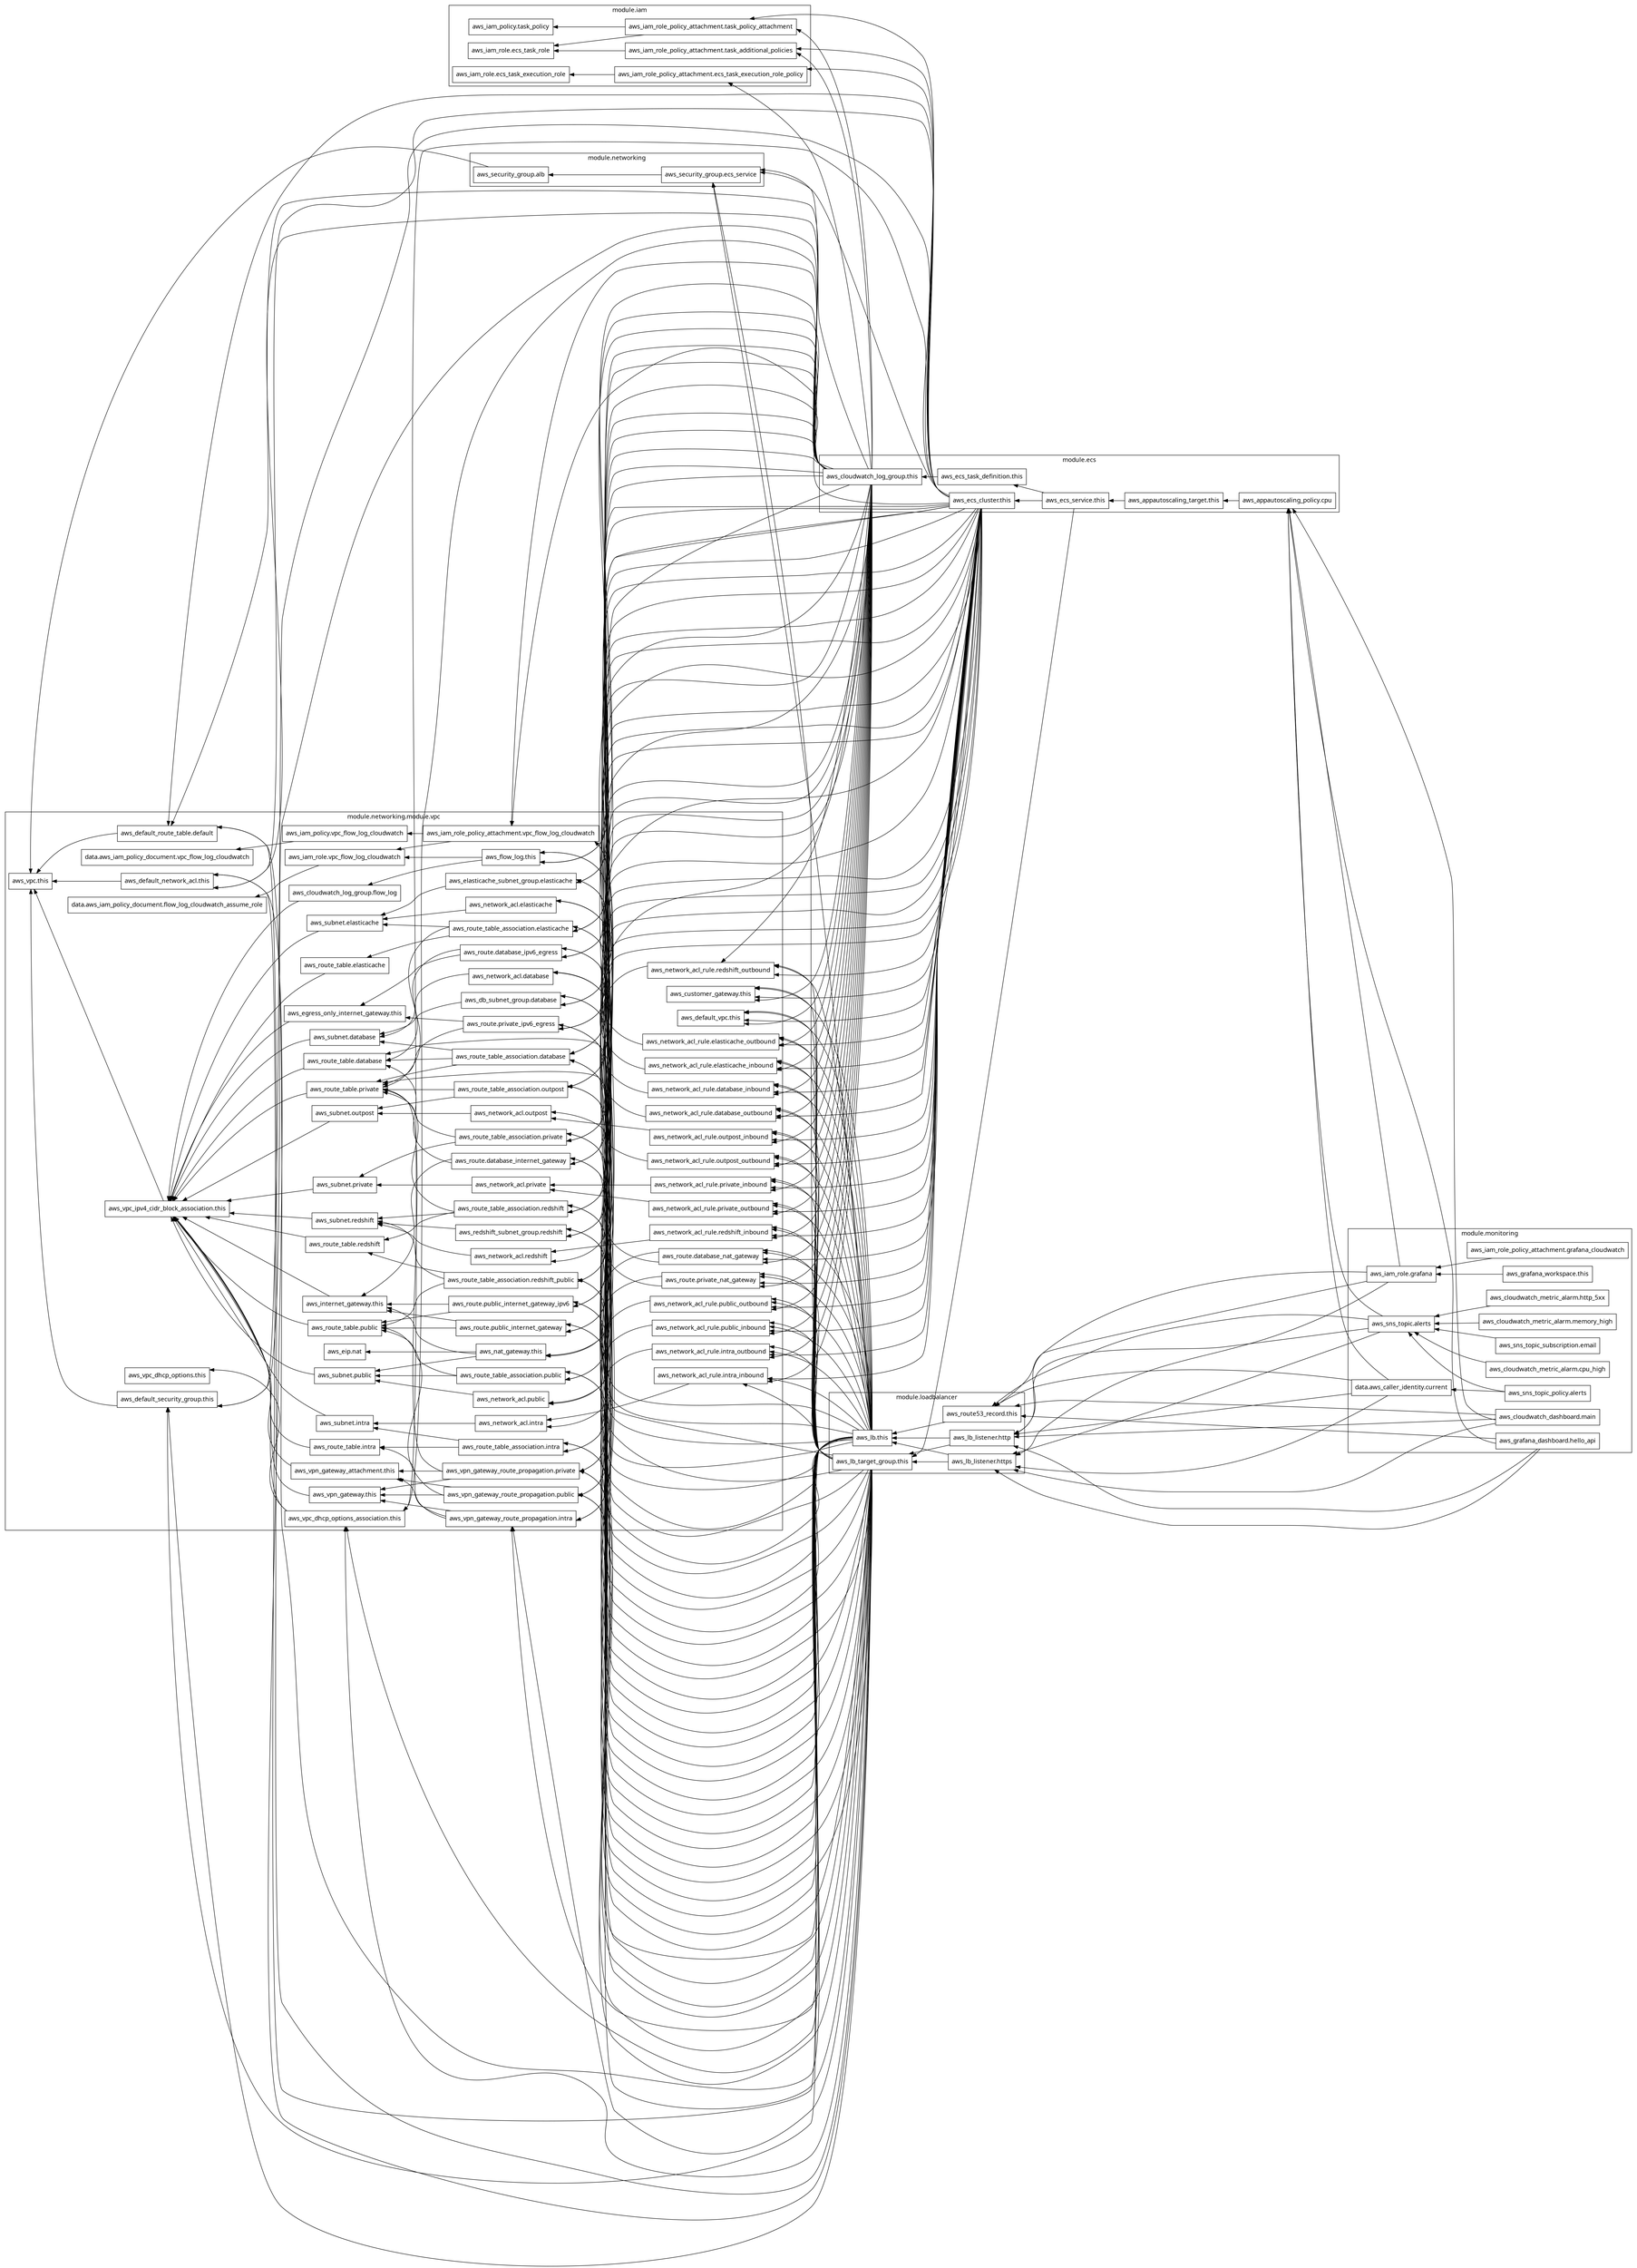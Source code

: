 digraph G {
  rankdir = "RL";
  node [shape = rect, fontname = "sans-serif"];
  subgraph "cluster_module.ecs" {
    label = "module.ecs"
    fontname = "sans-serif"
    "module.ecs.aws_appautoscaling_policy.cpu" [label="aws_appautoscaling_policy.cpu"];
    "module.ecs.aws_appautoscaling_target.this" [label="aws_appautoscaling_target.this"];
    "module.ecs.aws_cloudwatch_log_group.this" [label="aws_cloudwatch_log_group.this"];
    "module.ecs.aws_ecs_cluster.this" [label="aws_ecs_cluster.this"];
    "module.ecs.aws_ecs_service.this" [label="aws_ecs_service.this"];
    "module.ecs.aws_ecs_task_definition.this" [label="aws_ecs_task_definition.this"];
  }
  subgraph "cluster_module.iam" {
    label = "module.iam"
    fontname = "sans-serif"
    "module.iam.aws_iam_policy.task_policy" [label="aws_iam_policy.task_policy"];
    "module.iam.aws_iam_role.ecs_task_execution_role" [label="aws_iam_role.ecs_task_execution_role"];
    "module.iam.aws_iam_role.ecs_task_role" [label="aws_iam_role.ecs_task_role"];
    "module.iam.aws_iam_role_policy_attachment.ecs_task_execution_role_policy" [label="aws_iam_role_policy_attachment.ecs_task_execution_role_policy"];
    "module.iam.aws_iam_role_policy_attachment.task_additional_policies" [label="aws_iam_role_policy_attachment.task_additional_policies"];
    "module.iam.aws_iam_role_policy_attachment.task_policy_attachment" [label="aws_iam_role_policy_attachment.task_policy_attachment"];
  }
  subgraph "cluster_module.loadbalancer" {
    label = "module.loadbalancer"
    fontname = "sans-serif"
    "module.loadbalancer.aws_lb.this" [label="aws_lb.this"];
    "module.loadbalancer.aws_lb_listener.http" [label="aws_lb_listener.http"];
    "module.loadbalancer.aws_lb_listener.https" [label="aws_lb_listener.https"];
    "module.loadbalancer.aws_lb_target_group.this" [label="aws_lb_target_group.this"];
    "module.loadbalancer.aws_route53_record.this" [label="aws_route53_record.this"];
  }
  subgraph "cluster_module.monitoring" {
    label = "module.monitoring"
    fontname = "sans-serif"
    "module.monitoring.data.aws_caller_identity.current" [label="data.aws_caller_identity.current"];
    "module.monitoring.aws_cloudwatch_dashboard.main" [label="aws_cloudwatch_dashboard.main"];
    "module.monitoring.aws_cloudwatch_metric_alarm.cpu_high" [label="aws_cloudwatch_metric_alarm.cpu_high"];
    "module.monitoring.aws_cloudwatch_metric_alarm.http_5xx" [label="aws_cloudwatch_metric_alarm.http_5xx"];
    "module.monitoring.aws_cloudwatch_metric_alarm.memory_high" [label="aws_cloudwatch_metric_alarm.memory_high"];
    "module.monitoring.aws_grafana_dashboard.hello_api" [label="aws_grafana_dashboard.hello_api"];
    "module.monitoring.aws_grafana_workspace.this" [label="aws_grafana_workspace.this"];
    "module.monitoring.aws_iam_role.grafana" [label="aws_iam_role.grafana"];
    "module.monitoring.aws_iam_role_policy_attachment.grafana_cloudwatch" [label="aws_iam_role_policy_attachment.grafana_cloudwatch"];
    "module.monitoring.aws_sns_topic.alerts" [label="aws_sns_topic.alerts"];
    "module.monitoring.aws_sns_topic_policy.alerts" [label="aws_sns_topic_policy.alerts"];
    "module.monitoring.aws_sns_topic_subscription.email" [label="aws_sns_topic_subscription.email"];
  }
  subgraph "cluster_module.networking" {
    label = "module.networking"
    fontname = "sans-serif"
    "module.networking.aws_security_group.alb" [label="aws_security_group.alb"];
    "module.networking.aws_security_group.ecs_service" [label="aws_security_group.ecs_service"];
  }
  subgraph "cluster_module.networking.module.vpc" {
    label = "module.networking.module.vpc"
    fontname = "sans-serif"
    "module.networking.module.vpc.data.aws_iam_policy_document.flow_log_cloudwatch_assume_role" [label="data.aws_iam_policy_document.flow_log_cloudwatch_assume_role"];
    "module.networking.module.vpc.data.aws_iam_policy_document.vpc_flow_log_cloudwatch" [label="data.aws_iam_policy_document.vpc_flow_log_cloudwatch"];
    "module.networking.module.vpc.aws_cloudwatch_log_group.flow_log" [label="aws_cloudwatch_log_group.flow_log"];
    "module.networking.module.vpc.aws_customer_gateway.this" [label="aws_customer_gateway.this"];
    "module.networking.module.vpc.aws_db_subnet_group.database" [label="aws_db_subnet_group.database"];
    "module.networking.module.vpc.aws_default_network_acl.this" [label="aws_default_network_acl.this"];
    "module.networking.module.vpc.aws_default_route_table.default" [label="aws_default_route_table.default"];
    "module.networking.module.vpc.aws_default_security_group.this" [label="aws_default_security_group.this"];
    "module.networking.module.vpc.aws_default_vpc.this" [label="aws_default_vpc.this"];
    "module.networking.module.vpc.aws_egress_only_internet_gateway.this" [label="aws_egress_only_internet_gateway.this"];
    "module.networking.module.vpc.aws_eip.nat" [label="aws_eip.nat"];
    "module.networking.module.vpc.aws_elasticache_subnet_group.elasticache" [label="aws_elasticache_subnet_group.elasticache"];
    "module.networking.module.vpc.aws_flow_log.this" [label="aws_flow_log.this"];
    "module.networking.module.vpc.aws_iam_policy.vpc_flow_log_cloudwatch" [label="aws_iam_policy.vpc_flow_log_cloudwatch"];
    "module.networking.module.vpc.aws_iam_role.vpc_flow_log_cloudwatch" [label="aws_iam_role.vpc_flow_log_cloudwatch"];
    "module.networking.module.vpc.aws_iam_role_policy_attachment.vpc_flow_log_cloudwatch" [label="aws_iam_role_policy_attachment.vpc_flow_log_cloudwatch"];
    "module.networking.module.vpc.aws_internet_gateway.this" [label="aws_internet_gateway.this"];
    "module.networking.module.vpc.aws_nat_gateway.this" [label="aws_nat_gateway.this"];
    "module.networking.module.vpc.aws_network_acl.database" [label="aws_network_acl.database"];
    "module.networking.module.vpc.aws_network_acl.elasticache" [label="aws_network_acl.elasticache"];
    "module.networking.module.vpc.aws_network_acl.intra" [label="aws_network_acl.intra"];
    "module.networking.module.vpc.aws_network_acl.outpost" [label="aws_network_acl.outpost"];
    "module.networking.module.vpc.aws_network_acl.private" [label="aws_network_acl.private"];
    "module.networking.module.vpc.aws_network_acl.public" [label="aws_network_acl.public"];
    "module.networking.module.vpc.aws_network_acl.redshift" [label="aws_network_acl.redshift"];
    "module.networking.module.vpc.aws_network_acl_rule.database_inbound" [label="aws_network_acl_rule.database_inbound"];
    "module.networking.module.vpc.aws_network_acl_rule.database_outbound" [label="aws_network_acl_rule.database_outbound"];
    "module.networking.module.vpc.aws_network_acl_rule.elasticache_inbound" [label="aws_network_acl_rule.elasticache_inbound"];
    "module.networking.module.vpc.aws_network_acl_rule.elasticache_outbound" [label="aws_network_acl_rule.elasticache_outbound"];
    "module.networking.module.vpc.aws_network_acl_rule.intra_inbound" [label="aws_network_acl_rule.intra_inbound"];
    "module.networking.module.vpc.aws_network_acl_rule.intra_outbound" [label="aws_network_acl_rule.intra_outbound"];
    "module.networking.module.vpc.aws_network_acl_rule.outpost_inbound" [label="aws_network_acl_rule.outpost_inbound"];
    "module.networking.module.vpc.aws_network_acl_rule.outpost_outbound" [label="aws_network_acl_rule.outpost_outbound"];
    "module.networking.module.vpc.aws_network_acl_rule.private_inbound" [label="aws_network_acl_rule.private_inbound"];
    "module.networking.module.vpc.aws_network_acl_rule.private_outbound" [label="aws_network_acl_rule.private_outbound"];
    "module.networking.module.vpc.aws_network_acl_rule.public_inbound" [label="aws_network_acl_rule.public_inbound"];
    "module.networking.module.vpc.aws_network_acl_rule.public_outbound" [label="aws_network_acl_rule.public_outbound"];
    "module.networking.module.vpc.aws_network_acl_rule.redshift_inbound" [label="aws_network_acl_rule.redshift_inbound"];
    "module.networking.module.vpc.aws_network_acl_rule.redshift_outbound" [label="aws_network_acl_rule.redshift_outbound"];
    "module.networking.module.vpc.aws_redshift_subnet_group.redshift" [label="aws_redshift_subnet_group.redshift"];
    "module.networking.module.vpc.aws_route.database_internet_gateway" [label="aws_route.database_internet_gateway"];
    "module.networking.module.vpc.aws_route.database_ipv6_egress" [label="aws_route.database_ipv6_egress"];
    "module.networking.module.vpc.aws_route.database_nat_gateway" [label="aws_route.database_nat_gateway"];
    "module.networking.module.vpc.aws_route.private_ipv6_egress" [label="aws_route.private_ipv6_egress"];
    "module.networking.module.vpc.aws_route.private_nat_gateway" [label="aws_route.private_nat_gateway"];
    "module.networking.module.vpc.aws_route.public_internet_gateway" [label="aws_route.public_internet_gateway"];
    "module.networking.module.vpc.aws_route.public_internet_gateway_ipv6" [label="aws_route.public_internet_gateway_ipv6"];
    "module.networking.module.vpc.aws_route_table.database" [label="aws_route_table.database"];
    "module.networking.module.vpc.aws_route_table.elasticache" [label="aws_route_table.elasticache"];
    "module.networking.module.vpc.aws_route_table.intra" [label="aws_route_table.intra"];
    "module.networking.module.vpc.aws_route_table.private" [label="aws_route_table.private"];
    "module.networking.module.vpc.aws_route_table.public" [label="aws_route_table.public"];
    "module.networking.module.vpc.aws_route_table.redshift" [label="aws_route_table.redshift"];
    "module.networking.module.vpc.aws_route_table_association.database" [label="aws_route_table_association.database"];
    "module.networking.module.vpc.aws_route_table_association.elasticache" [label="aws_route_table_association.elasticache"];
    "module.networking.module.vpc.aws_route_table_association.intra" [label="aws_route_table_association.intra"];
    "module.networking.module.vpc.aws_route_table_association.outpost" [label="aws_route_table_association.outpost"];
    "module.networking.module.vpc.aws_route_table_association.private" [label="aws_route_table_association.private"];
    "module.networking.module.vpc.aws_route_table_association.public" [label="aws_route_table_association.public"];
    "module.networking.module.vpc.aws_route_table_association.redshift" [label="aws_route_table_association.redshift"];
    "module.networking.module.vpc.aws_route_table_association.redshift_public" [label="aws_route_table_association.redshift_public"];
    "module.networking.module.vpc.aws_subnet.database" [label="aws_subnet.database"];
    "module.networking.module.vpc.aws_subnet.elasticache" [label="aws_subnet.elasticache"];
    "module.networking.module.vpc.aws_subnet.intra" [label="aws_subnet.intra"];
    "module.networking.module.vpc.aws_subnet.outpost" [label="aws_subnet.outpost"];
    "module.networking.module.vpc.aws_subnet.private" [label="aws_subnet.private"];
    "module.networking.module.vpc.aws_subnet.public" [label="aws_subnet.public"];
    "module.networking.module.vpc.aws_subnet.redshift" [label="aws_subnet.redshift"];
    "module.networking.module.vpc.aws_vpc.this" [label="aws_vpc.this"];
    "module.networking.module.vpc.aws_vpc_dhcp_options.this" [label="aws_vpc_dhcp_options.this"];
    "module.networking.module.vpc.aws_vpc_dhcp_options_association.this" [label="aws_vpc_dhcp_options_association.this"];
    "module.networking.module.vpc.aws_vpc_ipv4_cidr_block_association.this" [label="aws_vpc_ipv4_cidr_block_association.this"];
    "module.networking.module.vpc.aws_vpn_gateway.this" [label="aws_vpn_gateway.this"];
    "module.networking.module.vpc.aws_vpn_gateway_attachment.this" [label="aws_vpn_gateway_attachment.this"];
    "module.networking.module.vpc.aws_vpn_gateway_route_propagation.intra" [label="aws_vpn_gateway_route_propagation.intra"];
    "module.networking.module.vpc.aws_vpn_gateway_route_propagation.private" [label="aws_vpn_gateway_route_propagation.private"];
    "module.networking.module.vpc.aws_vpn_gateway_route_propagation.public" [label="aws_vpn_gateway_route_propagation.public"];
  }
  "module.ecs.aws_appautoscaling_policy.cpu" -> "module.ecs.aws_appautoscaling_target.this";
  "module.ecs.aws_appautoscaling_target.this" -> "module.ecs.aws_ecs_service.this";
  "module.ecs.aws_cloudwatch_log_group.this" -> "module.iam.aws_iam_role_policy_attachment.ecs_task_execution_role_policy";
  "module.ecs.aws_cloudwatch_log_group.this" -> "module.iam.aws_iam_role_policy_attachment.task_additional_policies";
  "module.ecs.aws_cloudwatch_log_group.this" -> "module.iam.aws_iam_role_policy_attachment.task_policy_attachment";
  "module.ecs.aws_cloudwatch_log_group.this" -> "module.networking.aws_security_group.ecs_service";
  "module.ecs.aws_cloudwatch_log_group.this" -> "module.networking.module.vpc.aws_customer_gateway.this";
  "module.ecs.aws_cloudwatch_log_group.this" -> "module.networking.module.vpc.aws_db_subnet_group.database";
  "module.ecs.aws_cloudwatch_log_group.this" -> "module.networking.module.vpc.aws_default_network_acl.this";
  "module.ecs.aws_cloudwatch_log_group.this" -> "module.networking.module.vpc.aws_default_route_table.default";
  "module.ecs.aws_cloudwatch_log_group.this" -> "module.networking.module.vpc.aws_default_security_group.this";
  "module.ecs.aws_cloudwatch_log_group.this" -> "module.networking.module.vpc.aws_default_vpc.this";
  "module.ecs.aws_cloudwatch_log_group.this" -> "module.networking.module.vpc.aws_elasticache_subnet_group.elasticache";
  "module.ecs.aws_cloudwatch_log_group.this" -> "module.networking.module.vpc.aws_flow_log.this";
  "module.ecs.aws_cloudwatch_log_group.this" -> "module.networking.module.vpc.aws_iam_role_policy_attachment.vpc_flow_log_cloudwatch";
  "module.ecs.aws_cloudwatch_log_group.this" -> "module.networking.module.vpc.aws_network_acl_rule.database_inbound";
  "module.ecs.aws_cloudwatch_log_group.this" -> "module.networking.module.vpc.aws_network_acl_rule.database_outbound";
  "module.ecs.aws_cloudwatch_log_group.this" -> "module.networking.module.vpc.aws_network_acl_rule.elasticache_inbound";
  "module.ecs.aws_cloudwatch_log_group.this" -> "module.networking.module.vpc.aws_network_acl_rule.elasticache_outbound";
  "module.ecs.aws_cloudwatch_log_group.this" -> "module.networking.module.vpc.aws_network_acl_rule.intra_inbound";
  "module.ecs.aws_cloudwatch_log_group.this" -> "module.networking.module.vpc.aws_network_acl_rule.intra_outbound";
  "module.ecs.aws_cloudwatch_log_group.this" -> "module.networking.module.vpc.aws_network_acl_rule.outpost_inbound";
  "module.ecs.aws_cloudwatch_log_group.this" -> "module.networking.module.vpc.aws_network_acl_rule.outpost_outbound";
  "module.ecs.aws_cloudwatch_log_group.this" -> "module.networking.module.vpc.aws_network_acl_rule.private_inbound";
  "module.ecs.aws_cloudwatch_log_group.this" -> "module.networking.module.vpc.aws_network_acl_rule.private_outbound";
  "module.ecs.aws_cloudwatch_log_group.this" -> "module.networking.module.vpc.aws_network_acl_rule.public_inbound";
  "module.ecs.aws_cloudwatch_log_group.this" -> "module.networking.module.vpc.aws_network_acl_rule.public_outbound";
  "module.ecs.aws_cloudwatch_log_group.this" -> "module.networking.module.vpc.aws_network_acl_rule.redshift_inbound";
  "module.ecs.aws_cloudwatch_log_group.this" -> "module.networking.module.vpc.aws_network_acl_rule.redshift_outbound";
  "module.ecs.aws_cloudwatch_log_group.this" -> "module.networking.module.vpc.aws_redshift_subnet_group.redshift";
  "module.ecs.aws_cloudwatch_log_group.this" -> "module.networking.module.vpc.aws_route.database_internet_gateway";
  "module.ecs.aws_cloudwatch_log_group.this" -> "module.networking.module.vpc.aws_route.database_ipv6_egress";
  "module.ecs.aws_cloudwatch_log_group.this" -> "module.networking.module.vpc.aws_route.database_nat_gateway";
  "module.ecs.aws_cloudwatch_log_group.this" -> "module.networking.module.vpc.aws_route.private_ipv6_egress";
  "module.ecs.aws_cloudwatch_log_group.this" -> "module.networking.module.vpc.aws_route.private_nat_gateway";
  "module.ecs.aws_cloudwatch_log_group.this" -> "module.networking.module.vpc.aws_route.public_internet_gateway";
  "module.ecs.aws_cloudwatch_log_group.this" -> "module.networking.module.vpc.aws_route.public_internet_gateway_ipv6";
  "module.ecs.aws_cloudwatch_log_group.this" -> "module.networking.module.vpc.aws_route_table_association.database";
  "module.ecs.aws_cloudwatch_log_group.this" -> "module.networking.module.vpc.aws_route_table_association.elasticache";
  "module.ecs.aws_cloudwatch_log_group.this" -> "module.networking.module.vpc.aws_route_table_association.intra";
  "module.ecs.aws_cloudwatch_log_group.this" -> "module.networking.module.vpc.aws_route_table_association.outpost";
  "module.ecs.aws_cloudwatch_log_group.this" -> "module.networking.module.vpc.aws_route_table_association.private";
  "module.ecs.aws_cloudwatch_log_group.this" -> "module.networking.module.vpc.aws_route_table_association.public";
  "module.ecs.aws_cloudwatch_log_group.this" -> "module.networking.module.vpc.aws_route_table_association.redshift";
  "module.ecs.aws_cloudwatch_log_group.this" -> "module.networking.module.vpc.aws_route_table_association.redshift_public";
  "module.ecs.aws_cloudwatch_log_group.this" -> "module.networking.module.vpc.aws_vpc_dhcp_options_association.this";
  "module.ecs.aws_cloudwatch_log_group.this" -> "module.networking.module.vpc.aws_vpn_gateway_route_propagation.intra";
  "module.ecs.aws_cloudwatch_log_group.this" -> "module.networking.module.vpc.aws_vpn_gateway_route_propagation.private";
  "module.ecs.aws_cloudwatch_log_group.this" -> "module.networking.module.vpc.aws_vpn_gateway_route_propagation.public";
  "module.ecs.aws_ecs_cluster.this" -> "module.iam.aws_iam_role_policy_attachment.ecs_task_execution_role_policy";
  "module.ecs.aws_ecs_cluster.this" -> "module.iam.aws_iam_role_policy_attachment.task_additional_policies";
  "module.ecs.aws_ecs_cluster.this" -> "module.iam.aws_iam_role_policy_attachment.task_policy_attachment";
  "module.ecs.aws_ecs_cluster.this" -> "module.networking.aws_security_group.ecs_service";
  "module.ecs.aws_ecs_cluster.this" -> "module.networking.module.vpc.aws_customer_gateway.this";
  "module.ecs.aws_ecs_cluster.this" -> "module.networking.module.vpc.aws_db_subnet_group.database";
  "module.ecs.aws_ecs_cluster.this" -> "module.networking.module.vpc.aws_default_network_acl.this";
  "module.ecs.aws_ecs_cluster.this" -> "module.networking.module.vpc.aws_default_route_table.default";
  "module.ecs.aws_ecs_cluster.this" -> "module.networking.module.vpc.aws_default_security_group.this";
  "module.ecs.aws_ecs_cluster.this" -> "module.networking.module.vpc.aws_default_vpc.this";
  "module.ecs.aws_ecs_cluster.this" -> "module.networking.module.vpc.aws_elasticache_subnet_group.elasticache";
  "module.ecs.aws_ecs_cluster.this" -> "module.networking.module.vpc.aws_flow_log.this";
  "module.ecs.aws_ecs_cluster.this" -> "module.networking.module.vpc.aws_iam_role_policy_attachment.vpc_flow_log_cloudwatch";
  "module.ecs.aws_ecs_cluster.this" -> "module.networking.module.vpc.aws_network_acl_rule.database_inbound";
  "module.ecs.aws_ecs_cluster.this" -> "module.networking.module.vpc.aws_network_acl_rule.database_outbound";
  "module.ecs.aws_ecs_cluster.this" -> "module.networking.module.vpc.aws_network_acl_rule.elasticache_inbound";
  "module.ecs.aws_ecs_cluster.this" -> "module.networking.module.vpc.aws_network_acl_rule.elasticache_outbound";
  "module.ecs.aws_ecs_cluster.this" -> "module.networking.module.vpc.aws_network_acl_rule.intra_inbound";
  "module.ecs.aws_ecs_cluster.this" -> "module.networking.module.vpc.aws_network_acl_rule.intra_outbound";
  "module.ecs.aws_ecs_cluster.this" -> "module.networking.module.vpc.aws_network_acl_rule.outpost_inbound";
  "module.ecs.aws_ecs_cluster.this" -> "module.networking.module.vpc.aws_network_acl_rule.outpost_outbound";
  "module.ecs.aws_ecs_cluster.this" -> "module.networking.module.vpc.aws_network_acl_rule.private_inbound";
  "module.ecs.aws_ecs_cluster.this" -> "module.networking.module.vpc.aws_network_acl_rule.private_outbound";
  "module.ecs.aws_ecs_cluster.this" -> "module.networking.module.vpc.aws_network_acl_rule.public_inbound";
  "module.ecs.aws_ecs_cluster.this" -> "module.networking.module.vpc.aws_network_acl_rule.public_outbound";
  "module.ecs.aws_ecs_cluster.this" -> "module.networking.module.vpc.aws_network_acl_rule.redshift_inbound";
  "module.ecs.aws_ecs_cluster.this" -> "module.networking.module.vpc.aws_network_acl_rule.redshift_outbound";
  "module.ecs.aws_ecs_cluster.this" -> "module.networking.module.vpc.aws_redshift_subnet_group.redshift";
  "module.ecs.aws_ecs_cluster.this" -> "module.networking.module.vpc.aws_route.database_internet_gateway";
  "module.ecs.aws_ecs_cluster.this" -> "module.networking.module.vpc.aws_route.database_ipv6_egress";
  "module.ecs.aws_ecs_cluster.this" -> "module.networking.module.vpc.aws_route.database_nat_gateway";
  "module.ecs.aws_ecs_cluster.this" -> "module.networking.module.vpc.aws_route.private_ipv6_egress";
  "module.ecs.aws_ecs_cluster.this" -> "module.networking.module.vpc.aws_route.private_nat_gateway";
  "module.ecs.aws_ecs_cluster.this" -> "module.networking.module.vpc.aws_route.public_internet_gateway";
  "module.ecs.aws_ecs_cluster.this" -> "module.networking.module.vpc.aws_route.public_internet_gateway_ipv6";
  "module.ecs.aws_ecs_cluster.this" -> "module.networking.module.vpc.aws_route_table_association.database";
  "module.ecs.aws_ecs_cluster.this" -> "module.networking.module.vpc.aws_route_table_association.elasticache";
  "module.ecs.aws_ecs_cluster.this" -> "module.networking.module.vpc.aws_route_table_association.intra";
  "module.ecs.aws_ecs_cluster.this" -> "module.networking.module.vpc.aws_route_table_association.outpost";
  "module.ecs.aws_ecs_cluster.this" -> "module.networking.module.vpc.aws_route_table_association.private";
  "module.ecs.aws_ecs_cluster.this" -> "module.networking.module.vpc.aws_route_table_association.public";
  "module.ecs.aws_ecs_cluster.this" -> "module.networking.module.vpc.aws_route_table_association.redshift";
  "module.ecs.aws_ecs_cluster.this" -> "module.networking.module.vpc.aws_route_table_association.redshift_public";
  "module.ecs.aws_ecs_cluster.this" -> "module.networking.module.vpc.aws_vpc_dhcp_options_association.this";
  "module.ecs.aws_ecs_cluster.this" -> "module.networking.module.vpc.aws_vpn_gateway_route_propagation.intra";
  "module.ecs.aws_ecs_cluster.this" -> "module.networking.module.vpc.aws_vpn_gateway_route_propagation.private";
  "module.ecs.aws_ecs_cluster.this" -> "module.networking.module.vpc.aws_vpn_gateway_route_propagation.public";
  "module.ecs.aws_ecs_service.this" -> "module.ecs.aws_ecs_cluster.this";
  "module.ecs.aws_ecs_service.this" -> "module.ecs.aws_ecs_task_definition.this";
  "module.ecs.aws_ecs_service.this" -> "module.loadbalancer.aws_lb_target_group.this";
  "module.ecs.aws_ecs_task_definition.this" -> "module.ecs.aws_cloudwatch_log_group.this";
  "module.iam.aws_iam_role_policy_attachment.ecs_task_execution_role_policy" -> "module.iam.aws_iam_role.ecs_task_execution_role";
  "module.iam.aws_iam_role_policy_attachment.task_additional_policies" -> "module.iam.aws_iam_role.ecs_task_role";
  "module.iam.aws_iam_role_policy_attachment.task_policy_attachment" -> "module.iam.aws_iam_policy.task_policy";
  "module.iam.aws_iam_role_policy_attachment.task_policy_attachment" -> "module.iam.aws_iam_role.ecs_task_role";
  "module.loadbalancer.aws_lb.this" -> "module.networking.aws_security_group.ecs_service";
  "module.loadbalancer.aws_lb.this" -> "module.networking.module.vpc.aws_customer_gateway.this";
  "module.loadbalancer.aws_lb.this" -> "module.networking.module.vpc.aws_db_subnet_group.database";
  "module.loadbalancer.aws_lb.this" -> "module.networking.module.vpc.aws_default_network_acl.this";
  "module.loadbalancer.aws_lb.this" -> "module.networking.module.vpc.aws_default_route_table.default";
  "module.loadbalancer.aws_lb.this" -> "module.networking.module.vpc.aws_default_security_group.this";
  "module.loadbalancer.aws_lb.this" -> "module.networking.module.vpc.aws_default_vpc.this";
  "module.loadbalancer.aws_lb.this" -> "module.networking.module.vpc.aws_elasticache_subnet_group.elasticache";
  "module.loadbalancer.aws_lb.this" -> "module.networking.module.vpc.aws_flow_log.this";
  "module.loadbalancer.aws_lb.this" -> "module.networking.module.vpc.aws_iam_role_policy_attachment.vpc_flow_log_cloudwatch";
  "module.loadbalancer.aws_lb.this" -> "module.networking.module.vpc.aws_network_acl_rule.database_inbound";
  "module.loadbalancer.aws_lb.this" -> "module.networking.module.vpc.aws_network_acl_rule.database_outbound";
  "module.loadbalancer.aws_lb.this" -> "module.networking.module.vpc.aws_network_acl_rule.elasticache_inbound";
  "module.loadbalancer.aws_lb.this" -> "module.networking.module.vpc.aws_network_acl_rule.elasticache_outbound";
  "module.loadbalancer.aws_lb.this" -> "module.networking.module.vpc.aws_network_acl_rule.intra_inbound";
  "module.loadbalancer.aws_lb.this" -> "module.networking.module.vpc.aws_network_acl_rule.intra_outbound";
  "module.loadbalancer.aws_lb.this" -> "module.networking.module.vpc.aws_network_acl_rule.outpost_inbound";
  "module.loadbalancer.aws_lb.this" -> "module.networking.module.vpc.aws_network_acl_rule.outpost_outbound";
  "module.loadbalancer.aws_lb.this" -> "module.networking.module.vpc.aws_network_acl_rule.private_inbound";
  "module.loadbalancer.aws_lb.this" -> "module.networking.module.vpc.aws_network_acl_rule.private_outbound";
  "module.loadbalancer.aws_lb.this" -> "module.networking.module.vpc.aws_network_acl_rule.public_inbound";
  "module.loadbalancer.aws_lb.this" -> "module.networking.module.vpc.aws_network_acl_rule.public_outbound";
  "module.loadbalancer.aws_lb.this" -> "module.networking.module.vpc.aws_network_acl_rule.redshift_inbound";
  "module.loadbalancer.aws_lb.this" -> "module.networking.module.vpc.aws_network_acl_rule.redshift_outbound";
  "module.loadbalancer.aws_lb.this" -> "module.networking.module.vpc.aws_redshift_subnet_group.redshift";
  "module.loadbalancer.aws_lb.this" -> "module.networking.module.vpc.aws_route.database_internet_gateway";
  "module.loadbalancer.aws_lb.this" -> "module.networking.module.vpc.aws_route.database_ipv6_egress";
  "module.loadbalancer.aws_lb.this" -> "module.networking.module.vpc.aws_route.database_nat_gateway";
  "module.loadbalancer.aws_lb.this" -> "module.networking.module.vpc.aws_route.private_ipv6_egress";
  "module.loadbalancer.aws_lb.this" -> "module.networking.module.vpc.aws_route.private_nat_gateway";
  "module.loadbalancer.aws_lb.this" -> "module.networking.module.vpc.aws_route.public_internet_gateway";
  "module.loadbalancer.aws_lb.this" -> "module.networking.module.vpc.aws_route.public_internet_gateway_ipv6";
  "module.loadbalancer.aws_lb.this" -> "module.networking.module.vpc.aws_route_table_association.database";
  "module.loadbalancer.aws_lb.this" -> "module.networking.module.vpc.aws_route_table_association.elasticache";
  "module.loadbalancer.aws_lb.this" -> "module.networking.module.vpc.aws_route_table_association.intra";
  "module.loadbalancer.aws_lb.this" -> "module.networking.module.vpc.aws_route_table_association.outpost";
  "module.loadbalancer.aws_lb.this" -> "module.networking.module.vpc.aws_route_table_association.private";
  "module.loadbalancer.aws_lb.this" -> "module.networking.module.vpc.aws_route_table_association.public";
  "module.loadbalancer.aws_lb.this" -> "module.networking.module.vpc.aws_route_table_association.redshift";
  "module.loadbalancer.aws_lb.this" -> "module.networking.module.vpc.aws_route_table_association.redshift_public";
  "module.loadbalancer.aws_lb.this" -> "module.networking.module.vpc.aws_vpc_dhcp_options_association.this";
  "module.loadbalancer.aws_lb.this" -> "module.networking.module.vpc.aws_vpn_gateway_route_propagation.intra";
  "module.loadbalancer.aws_lb.this" -> "module.networking.module.vpc.aws_vpn_gateway_route_propagation.private";
  "module.loadbalancer.aws_lb.this" -> "module.networking.module.vpc.aws_vpn_gateway_route_propagation.public";
  "module.loadbalancer.aws_lb_listener.http" -> "module.loadbalancer.aws_lb.this";
  "module.loadbalancer.aws_lb_listener.http" -> "module.loadbalancer.aws_lb_target_group.this";
  "module.loadbalancer.aws_lb_listener.https" -> "module.loadbalancer.aws_lb.this";
  "module.loadbalancer.aws_lb_listener.https" -> "module.loadbalancer.aws_lb_target_group.this";
  "module.loadbalancer.aws_lb_target_group.this" -> "module.networking.aws_security_group.ecs_service";
  "module.loadbalancer.aws_lb_target_group.this" -> "module.networking.module.vpc.aws_customer_gateway.this";
  "module.loadbalancer.aws_lb_target_group.this" -> "module.networking.module.vpc.aws_db_subnet_group.database";
  "module.loadbalancer.aws_lb_target_group.this" -> "module.networking.module.vpc.aws_default_network_acl.this";
  "module.loadbalancer.aws_lb_target_group.this" -> "module.networking.module.vpc.aws_default_route_table.default";
  "module.loadbalancer.aws_lb_target_group.this" -> "module.networking.module.vpc.aws_default_security_group.this";
  "module.loadbalancer.aws_lb_target_group.this" -> "module.networking.module.vpc.aws_default_vpc.this";
  "module.loadbalancer.aws_lb_target_group.this" -> "module.networking.module.vpc.aws_elasticache_subnet_group.elasticache";
  "module.loadbalancer.aws_lb_target_group.this" -> "module.networking.module.vpc.aws_flow_log.this";
  "module.loadbalancer.aws_lb_target_group.this" -> "module.networking.module.vpc.aws_iam_role_policy_attachment.vpc_flow_log_cloudwatch";
  "module.loadbalancer.aws_lb_target_group.this" -> "module.networking.module.vpc.aws_network_acl_rule.database_inbound";
  "module.loadbalancer.aws_lb_target_group.this" -> "module.networking.module.vpc.aws_network_acl_rule.database_outbound";
  "module.loadbalancer.aws_lb_target_group.this" -> "module.networking.module.vpc.aws_network_acl_rule.elasticache_inbound";
  "module.loadbalancer.aws_lb_target_group.this" -> "module.networking.module.vpc.aws_network_acl_rule.elasticache_outbound";
  "module.loadbalancer.aws_lb_target_group.this" -> "module.networking.module.vpc.aws_network_acl_rule.intra_inbound";
  "module.loadbalancer.aws_lb_target_group.this" -> "module.networking.module.vpc.aws_network_acl_rule.intra_outbound";
  "module.loadbalancer.aws_lb_target_group.this" -> "module.networking.module.vpc.aws_network_acl_rule.outpost_inbound";
  "module.loadbalancer.aws_lb_target_group.this" -> "module.networking.module.vpc.aws_network_acl_rule.outpost_outbound";
  "module.loadbalancer.aws_lb_target_group.this" -> "module.networking.module.vpc.aws_network_acl_rule.private_inbound";
  "module.loadbalancer.aws_lb_target_group.this" -> "module.networking.module.vpc.aws_network_acl_rule.private_outbound";
  "module.loadbalancer.aws_lb_target_group.this" -> "module.networking.module.vpc.aws_network_acl_rule.public_inbound";
  "module.loadbalancer.aws_lb_target_group.this" -> "module.networking.module.vpc.aws_network_acl_rule.public_outbound";
  "module.loadbalancer.aws_lb_target_group.this" -> "module.networking.module.vpc.aws_network_acl_rule.redshift_inbound";
  "module.loadbalancer.aws_lb_target_group.this" -> "module.networking.module.vpc.aws_network_acl_rule.redshift_outbound";
  "module.loadbalancer.aws_lb_target_group.this" -> "module.networking.module.vpc.aws_redshift_subnet_group.redshift";
  "module.loadbalancer.aws_lb_target_group.this" -> "module.networking.module.vpc.aws_route.database_internet_gateway";
  "module.loadbalancer.aws_lb_target_group.this" -> "module.networking.module.vpc.aws_route.database_ipv6_egress";
  "module.loadbalancer.aws_lb_target_group.this" -> "module.networking.module.vpc.aws_route.database_nat_gateway";
  "module.loadbalancer.aws_lb_target_group.this" -> "module.networking.module.vpc.aws_route.private_ipv6_egress";
  "module.loadbalancer.aws_lb_target_group.this" -> "module.networking.module.vpc.aws_route.private_nat_gateway";
  "module.loadbalancer.aws_lb_target_group.this" -> "module.networking.module.vpc.aws_route.public_internet_gateway";
  "module.loadbalancer.aws_lb_target_group.this" -> "module.networking.module.vpc.aws_route.public_internet_gateway_ipv6";
  "module.loadbalancer.aws_lb_target_group.this" -> "module.networking.module.vpc.aws_route_table_association.database";
  "module.loadbalancer.aws_lb_target_group.this" -> "module.networking.module.vpc.aws_route_table_association.elasticache";
  "module.loadbalancer.aws_lb_target_group.this" -> "module.networking.module.vpc.aws_route_table_association.intra";
  "module.loadbalancer.aws_lb_target_group.this" -> "module.networking.module.vpc.aws_route_table_association.outpost";
  "module.loadbalancer.aws_lb_target_group.this" -> "module.networking.module.vpc.aws_route_table_association.private";
  "module.loadbalancer.aws_lb_target_group.this" -> "module.networking.module.vpc.aws_route_table_association.public";
  "module.loadbalancer.aws_lb_target_group.this" -> "module.networking.module.vpc.aws_route_table_association.redshift";
  "module.loadbalancer.aws_lb_target_group.this" -> "module.networking.module.vpc.aws_route_table_association.redshift_public";
  "module.loadbalancer.aws_lb_target_group.this" -> "module.networking.module.vpc.aws_vpc_dhcp_options_association.this";
  "module.loadbalancer.aws_lb_target_group.this" -> "module.networking.module.vpc.aws_vpn_gateway_route_propagation.intra";
  "module.loadbalancer.aws_lb_target_group.this" -> "module.networking.module.vpc.aws_vpn_gateway_route_propagation.private";
  "module.loadbalancer.aws_lb_target_group.this" -> "module.networking.module.vpc.aws_vpn_gateway_route_propagation.public";
  "module.loadbalancer.aws_route53_record.this" -> "module.loadbalancer.aws_lb.this";
  "module.monitoring.data.aws_caller_identity.current" -> "module.ecs.aws_appautoscaling_policy.cpu";
  "module.monitoring.data.aws_caller_identity.current" -> "module.loadbalancer.aws_lb_listener.http";
  "module.monitoring.data.aws_caller_identity.current" -> "module.loadbalancer.aws_lb_listener.https";
  "module.monitoring.data.aws_caller_identity.current" -> "module.loadbalancer.aws_route53_record.this";
  "module.monitoring.aws_cloudwatch_dashboard.main" -> "module.ecs.aws_appautoscaling_policy.cpu";
  "module.monitoring.aws_cloudwatch_dashboard.main" -> "module.loadbalancer.aws_lb_listener.http";
  "module.monitoring.aws_cloudwatch_dashboard.main" -> "module.loadbalancer.aws_lb_listener.https";
  "module.monitoring.aws_cloudwatch_dashboard.main" -> "module.loadbalancer.aws_route53_record.this";
  "module.monitoring.aws_cloudwatch_metric_alarm.cpu_high" -> "module.monitoring.aws_sns_topic.alerts";
  "module.monitoring.aws_cloudwatch_metric_alarm.http_5xx" -> "module.monitoring.aws_sns_topic.alerts";
  "module.monitoring.aws_cloudwatch_metric_alarm.memory_high" -> "module.monitoring.aws_sns_topic.alerts";
  "module.monitoring.aws_grafana_dashboard.hello_api" -> "module.ecs.aws_appautoscaling_policy.cpu";
  "module.monitoring.aws_grafana_dashboard.hello_api" -> "module.loadbalancer.aws_lb_listener.http";
  "module.monitoring.aws_grafana_dashboard.hello_api" -> "module.loadbalancer.aws_lb_listener.https";
  "module.monitoring.aws_grafana_dashboard.hello_api" -> "module.loadbalancer.aws_route53_record.this";
  "module.monitoring.aws_grafana_workspace.this" -> "module.monitoring.aws_iam_role.grafana";
  "module.monitoring.aws_iam_role.grafana" -> "module.ecs.aws_appautoscaling_policy.cpu";
  "module.monitoring.aws_iam_role.grafana" -> "module.loadbalancer.aws_lb_listener.http";
  "module.monitoring.aws_iam_role.grafana" -> "module.loadbalancer.aws_lb_listener.https";
  "module.monitoring.aws_iam_role.grafana" -> "module.loadbalancer.aws_route53_record.this";
  "module.monitoring.aws_iam_role_policy_attachment.grafana_cloudwatch" -> "module.monitoring.aws_iam_role.grafana";
  "module.monitoring.aws_sns_topic.alerts" -> "module.ecs.aws_appautoscaling_policy.cpu";
  "module.monitoring.aws_sns_topic.alerts" -> "module.loadbalancer.aws_lb_listener.http";
  "module.monitoring.aws_sns_topic.alerts" -> "module.loadbalancer.aws_lb_listener.https";
  "module.monitoring.aws_sns_topic.alerts" -> "module.loadbalancer.aws_route53_record.this";
  "module.monitoring.aws_sns_topic_policy.alerts" -> "module.monitoring.data.aws_caller_identity.current";
  "module.monitoring.aws_sns_topic_policy.alerts" -> "module.monitoring.aws_sns_topic.alerts";
  "module.monitoring.aws_sns_topic_subscription.email" -> "module.monitoring.aws_sns_topic.alerts";
  "module.networking.aws_security_group.alb" -> "module.networking.module.vpc.aws_vpc.this";
  "module.networking.aws_security_group.ecs_service" -> "module.networking.aws_security_group.alb";
  "module.networking.module.vpc.aws_cloudwatch_log_group.flow_log" -> "module.networking.module.vpc.aws_vpc_ipv4_cidr_block_association.this";
  "module.networking.module.vpc.aws_db_subnet_group.database" -> "module.networking.module.vpc.aws_subnet.database";
  "module.networking.module.vpc.aws_default_network_acl.this" -> "module.networking.module.vpc.aws_vpc.this";
  "module.networking.module.vpc.aws_default_route_table.default" -> "module.networking.module.vpc.aws_vpc.this";
  "module.networking.module.vpc.aws_default_security_group.this" -> "module.networking.module.vpc.aws_vpc.this";
  "module.networking.module.vpc.aws_egress_only_internet_gateway.this" -> "module.networking.module.vpc.aws_vpc_ipv4_cidr_block_association.this";
  "module.networking.module.vpc.aws_elasticache_subnet_group.elasticache" -> "module.networking.module.vpc.aws_subnet.elasticache";
  "module.networking.module.vpc.aws_flow_log.this" -> "module.networking.module.vpc.aws_cloudwatch_log_group.flow_log";
  "module.networking.module.vpc.aws_flow_log.this" -> "module.networking.module.vpc.aws_iam_role.vpc_flow_log_cloudwatch";
  "module.networking.module.vpc.aws_iam_policy.vpc_flow_log_cloudwatch" -> "module.networking.module.vpc.data.aws_iam_policy_document.vpc_flow_log_cloudwatch";
  "module.networking.module.vpc.aws_iam_role.vpc_flow_log_cloudwatch" -> "module.networking.module.vpc.data.aws_iam_policy_document.flow_log_cloudwatch_assume_role";
  "module.networking.module.vpc.aws_iam_role_policy_attachment.vpc_flow_log_cloudwatch" -> "module.networking.module.vpc.aws_iam_policy.vpc_flow_log_cloudwatch";
  "module.networking.module.vpc.aws_iam_role_policy_attachment.vpc_flow_log_cloudwatch" -> "module.networking.module.vpc.aws_iam_role.vpc_flow_log_cloudwatch";
  "module.networking.module.vpc.aws_internet_gateway.this" -> "module.networking.module.vpc.aws_vpc_ipv4_cidr_block_association.this";
  "module.networking.module.vpc.aws_nat_gateway.this" -> "module.networking.module.vpc.aws_eip.nat";
  "module.networking.module.vpc.aws_nat_gateway.this" -> "module.networking.module.vpc.aws_internet_gateway.this";
  "module.networking.module.vpc.aws_nat_gateway.this" -> "module.networking.module.vpc.aws_subnet.public";
  "module.networking.module.vpc.aws_network_acl.database" -> "module.networking.module.vpc.aws_subnet.database";
  "module.networking.module.vpc.aws_network_acl.elasticache" -> "module.networking.module.vpc.aws_subnet.elasticache";
  "module.networking.module.vpc.aws_network_acl.intra" -> "module.networking.module.vpc.aws_subnet.intra";
  "module.networking.module.vpc.aws_network_acl.outpost" -> "module.networking.module.vpc.aws_subnet.outpost";
  "module.networking.module.vpc.aws_network_acl.private" -> "module.networking.module.vpc.aws_subnet.private";
  "module.networking.module.vpc.aws_network_acl.public" -> "module.networking.module.vpc.aws_subnet.public";
  "module.networking.module.vpc.aws_network_acl.redshift" -> "module.networking.module.vpc.aws_subnet.redshift";
  "module.networking.module.vpc.aws_network_acl_rule.database_inbound" -> "module.networking.module.vpc.aws_network_acl.database";
  "module.networking.module.vpc.aws_network_acl_rule.database_outbound" -> "module.networking.module.vpc.aws_network_acl.database";
  "module.networking.module.vpc.aws_network_acl_rule.elasticache_inbound" -> "module.networking.module.vpc.aws_network_acl.elasticache";
  "module.networking.module.vpc.aws_network_acl_rule.elasticache_outbound" -> "module.networking.module.vpc.aws_network_acl.elasticache";
  "module.networking.module.vpc.aws_network_acl_rule.intra_inbound" -> "module.networking.module.vpc.aws_network_acl.intra";
  "module.networking.module.vpc.aws_network_acl_rule.intra_outbound" -> "module.networking.module.vpc.aws_network_acl.intra";
  "module.networking.module.vpc.aws_network_acl_rule.outpost_inbound" -> "module.networking.module.vpc.aws_network_acl.outpost";
  "module.networking.module.vpc.aws_network_acl_rule.outpost_outbound" -> "module.networking.module.vpc.aws_network_acl.outpost";
  "module.networking.module.vpc.aws_network_acl_rule.private_inbound" -> "module.networking.module.vpc.aws_network_acl.private";
  "module.networking.module.vpc.aws_network_acl_rule.private_outbound" -> "module.networking.module.vpc.aws_network_acl.private";
  "module.networking.module.vpc.aws_network_acl_rule.public_inbound" -> "module.networking.module.vpc.aws_network_acl.public";
  "module.networking.module.vpc.aws_network_acl_rule.public_outbound" -> "module.networking.module.vpc.aws_network_acl.public";
  "module.networking.module.vpc.aws_network_acl_rule.redshift_inbound" -> "module.networking.module.vpc.aws_network_acl.redshift";
  "module.networking.module.vpc.aws_network_acl_rule.redshift_outbound" -> "module.networking.module.vpc.aws_network_acl.redshift";
  "module.networking.module.vpc.aws_redshift_subnet_group.redshift" -> "module.networking.module.vpc.aws_subnet.redshift";
  "module.networking.module.vpc.aws_route.database_internet_gateway" -> "module.networking.module.vpc.aws_internet_gateway.this";
  "module.networking.module.vpc.aws_route.database_internet_gateway" -> "module.networking.module.vpc.aws_route_table.database";
  "module.networking.module.vpc.aws_route.database_ipv6_egress" -> "module.networking.module.vpc.aws_egress_only_internet_gateway.this";
  "module.networking.module.vpc.aws_route.database_ipv6_egress" -> "module.networking.module.vpc.aws_route_table.database";
  "module.networking.module.vpc.aws_route.database_nat_gateway" -> "module.networking.module.vpc.aws_nat_gateway.this";
  "module.networking.module.vpc.aws_route.database_nat_gateway" -> "module.networking.module.vpc.aws_route_table.database";
  "module.networking.module.vpc.aws_route.private_ipv6_egress" -> "module.networking.module.vpc.aws_egress_only_internet_gateway.this";
  "module.networking.module.vpc.aws_route.private_ipv6_egress" -> "module.networking.module.vpc.aws_route_table.private";
  "module.networking.module.vpc.aws_route.private_nat_gateway" -> "module.networking.module.vpc.aws_nat_gateway.this";
  "module.networking.module.vpc.aws_route.private_nat_gateway" -> "module.networking.module.vpc.aws_route_table.private";
  "module.networking.module.vpc.aws_route.public_internet_gateway" -> "module.networking.module.vpc.aws_internet_gateway.this";
  "module.networking.module.vpc.aws_route.public_internet_gateway" -> "module.networking.module.vpc.aws_route_table.public";
  "module.networking.module.vpc.aws_route.public_internet_gateway_ipv6" -> "module.networking.module.vpc.aws_internet_gateway.this";
  "module.networking.module.vpc.aws_route.public_internet_gateway_ipv6" -> "module.networking.module.vpc.aws_route_table.public";
  "module.networking.module.vpc.aws_route_table.database" -> "module.networking.module.vpc.aws_vpc_ipv4_cidr_block_association.this";
  "module.networking.module.vpc.aws_route_table.elasticache" -> "module.networking.module.vpc.aws_vpc_ipv4_cidr_block_association.this";
  "module.networking.module.vpc.aws_route_table.intra" -> "module.networking.module.vpc.aws_vpc_ipv4_cidr_block_association.this";
  "module.networking.module.vpc.aws_route_table.private" -> "module.networking.module.vpc.aws_vpc_ipv4_cidr_block_association.this";
  "module.networking.module.vpc.aws_route_table.public" -> "module.networking.module.vpc.aws_vpc_ipv4_cidr_block_association.this";
  "module.networking.module.vpc.aws_route_table.redshift" -> "module.networking.module.vpc.aws_vpc_ipv4_cidr_block_association.this";
  "module.networking.module.vpc.aws_route_table_association.database" -> "module.networking.module.vpc.aws_route_table.database";
  "module.networking.module.vpc.aws_route_table_association.database" -> "module.networking.module.vpc.aws_route_table.private";
  "module.networking.module.vpc.aws_route_table_association.database" -> "module.networking.module.vpc.aws_subnet.database";
  "module.networking.module.vpc.aws_route_table_association.elasticache" -> "module.networking.module.vpc.aws_route_table.elasticache";
  "module.networking.module.vpc.aws_route_table_association.elasticache" -> "module.networking.module.vpc.aws_route_table.private";
  "module.networking.module.vpc.aws_route_table_association.elasticache" -> "module.networking.module.vpc.aws_subnet.elasticache";
  "module.networking.module.vpc.aws_route_table_association.intra" -> "module.networking.module.vpc.aws_route_table.intra";
  "module.networking.module.vpc.aws_route_table_association.intra" -> "module.networking.module.vpc.aws_subnet.intra";
  "module.networking.module.vpc.aws_route_table_association.outpost" -> "module.networking.module.vpc.aws_route_table.private";
  "module.networking.module.vpc.aws_route_table_association.outpost" -> "module.networking.module.vpc.aws_subnet.outpost";
  "module.networking.module.vpc.aws_route_table_association.private" -> "module.networking.module.vpc.aws_route_table.private";
  "module.networking.module.vpc.aws_route_table_association.private" -> "module.networking.module.vpc.aws_subnet.private";
  "module.networking.module.vpc.aws_route_table_association.public" -> "module.networking.module.vpc.aws_route_table.public";
  "module.networking.module.vpc.aws_route_table_association.public" -> "module.networking.module.vpc.aws_subnet.public";
  "module.networking.module.vpc.aws_route_table_association.redshift" -> "module.networking.module.vpc.aws_route_table.private";
  "module.networking.module.vpc.aws_route_table_association.redshift" -> "module.networking.module.vpc.aws_route_table.redshift";
  "module.networking.module.vpc.aws_route_table_association.redshift" -> "module.networking.module.vpc.aws_subnet.redshift";
  "module.networking.module.vpc.aws_route_table_association.redshift_public" -> "module.networking.module.vpc.aws_route_table.public";
  "module.networking.module.vpc.aws_route_table_association.redshift_public" -> "module.networking.module.vpc.aws_route_table.redshift";
  "module.networking.module.vpc.aws_route_table_association.redshift_public" -> "module.networking.module.vpc.aws_subnet.redshift";
  "module.networking.module.vpc.aws_subnet.database" -> "module.networking.module.vpc.aws_vpc_ipv4_cidr_block_association.this";
  "module.networking.module.vpc.aws_subnet.elasticache" -> "module.networking.module.vpc.aws_vpc_ipv4_cidr_block_association.this";
  "module.networking.module.vpc.aws_subnet.intra" -> "module.networking.module.vpc.aws_vpc_ipv4_cidr_block_association.this";
  "module.networking.module.vpc.aws_subnet.outpost" -> "module.networking.module.vpc.aws_vpc_ipv4_cidr_block_association.this";
  "module.networking.module.vpc.aws_subnet.private" -> "module.networking.module.vpc.aws_vpc_ipv4_cidr_block_association.this";
  "module.networking.module.vpc.aws_subnet.public" -> "module.networking.module.vpc.aws_vpc_ipv4_cidr_block_association.this";
  "module.networking.module.vpc.aws_subnet.redshift" -> "module.networking.module.vpc.aws_vpc_ipv4_cidr_block_association.this";
  "module.networking.module.vpc.aws_vpc_dhcp_options_association.this" -> "module.networking.module.vpc.aws_vpc_dhcp_options.this";
  "module.networking.module.vpc.aws_vpc_dhcp_options_association.this" -> "module.networking.module.vpc.aws_vpc_ipv4_cidr_block_association.this";
  "module.networking.module.vpc.aws_vpc_ipv4_cidr_block_association.this" -> "module.networking.module.vpc.aws_vpc.this";
  "module.networking.module.vpc.aws_vpn_gateway.this" -> "module.networking.module.vpc.aws_vpc_ipv4_cidr_block_association.this";
  "module.networking.module.vpc.aws_vpn_gateway_attachment.this" -> "module.networking.module.vpc.aws_vpc_ipv4_cidr_block_association.this";
  "module.networking.module.vpc.aws_vpn_gateway_route_propagation.intra" -> "module.networking.module.vpc.aws_route_table.intra";
  "module.networking.module.vpc.aws_vpn_gateway_route_propagation.intra" -> "module.networking.module.vpc.aws_vpn_gateway.this";
  "module.networking.module.vpc.aws_vpn_gateway_route_propagation.intra" -> "module.networking.module.vpc.aws_vpn_gateway_attachment.this";
  "module.networking.module.vpc.aws_vpn_gateway_route_propagation.private" -> "module.networking.module.vpc.aws_route_table.private";
  "module.networking.module.vpc.aws_vpn_gateway_route_propagation.private" -> "module.networking.module.vpc.aws_vpn_gateway.this";
  "module.networking.module.vpc.aws_vpn_gateway_route_propagation.private" -> "module.networking.module.vpc.aws_vpn_gateway_attachment.this";
  "module.networking.module.vpc.aws_vpn_gateway_route_propagation.public" -> "module.networking.module.vpc.aws_route_table.public";
  "module.networking.module.vpc.aws_vpn_gateway_route_propagation.public" -> "module.networking.module.vpc.aws_vpn_gateway.this";
  "module.networking.module.vpc.aws_vpn_gateway_route_propagation.public" -> "module.networking.module.vpc.aws_vpn_gateway_attachment.this";
}
